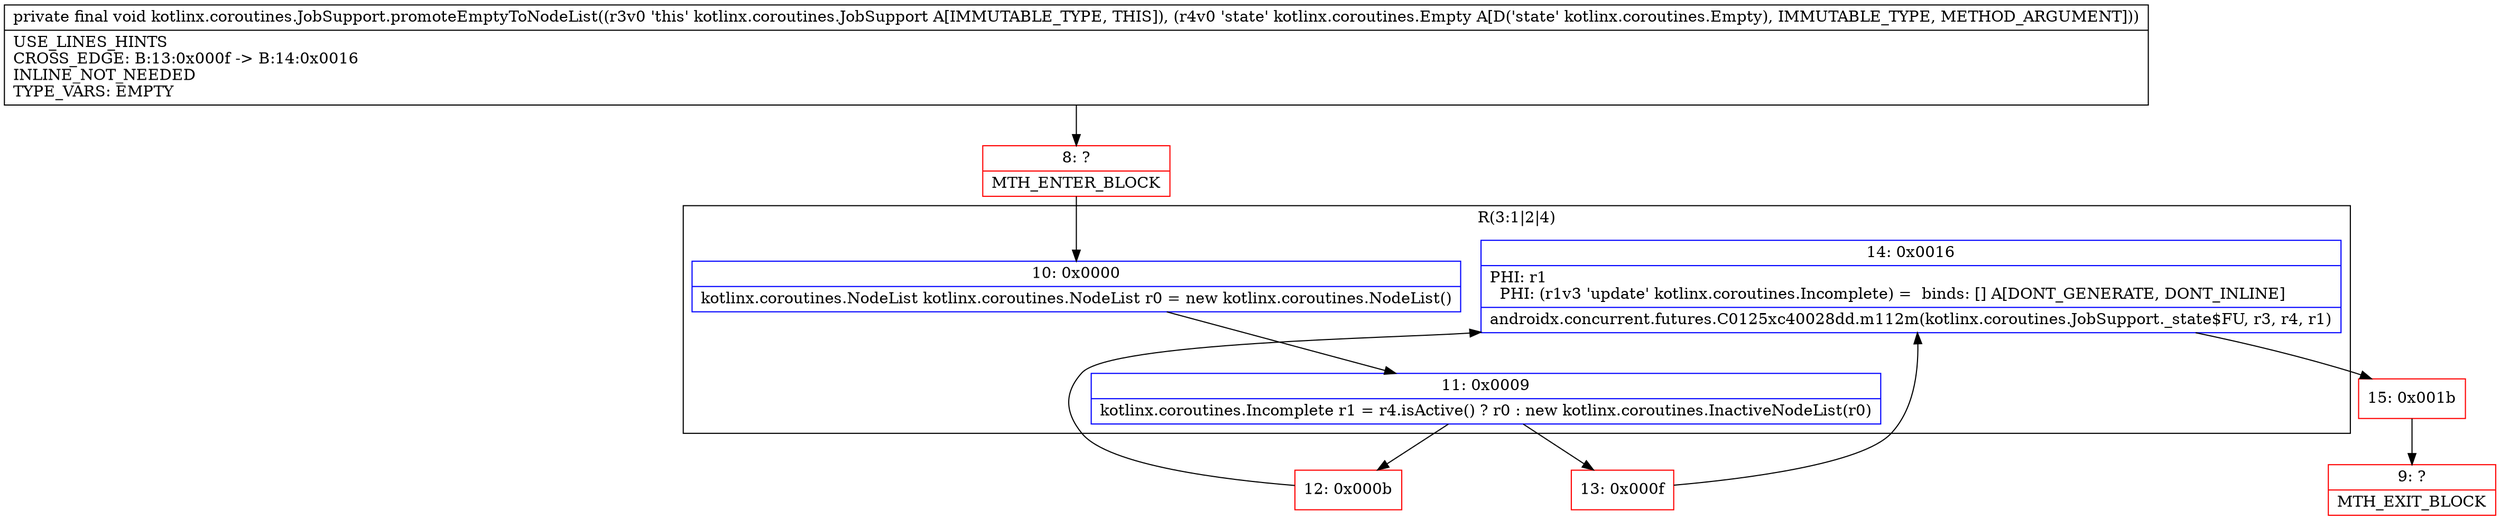 digraph "CFG forkotlinx.coroutines.JobSupport.promoteEmptyToNodeList(Lkotlinx\/coroutines\/Empty;)V" {
subgraph cluster_Region_623564910 {
label = "R(3:1|2|4)";
node [shape=record,color=blue];
Node_10 [shape=record,label="{10\:\ 0x0000|kotlinx.coroutines.NodeList kotlinx.coroutines.NodeList r0 = new kotlinx.coroutines.NodeList()\l}"];
Node_11 [shape=record,label="{11\:\ 0x0009|kotlinx.coroutines.Incomplete r1 = r4.isActive() ? r0 : new kotlinx.coroutines.InactiveNodeList(r0)\l}"];
Node_14 [shape=record,label="{14\:\ 0x0016|PHI: r1 \l  PHI: (r1v3 'update' kotlinx.coroutines.Incomplete) =  binds: [] A[DONT_GENERATE, DONT_INLINE]\l|androidx.concurrent.futures.C0125xc40028dd.m112m(kotlinx.coroutines.JobSupport._state$FU, r3, r4, r1)\l}"];
}
Node_8 [shape=record,color=red,label="{8\:\ ?|MTH_ENTER_BLOCK\l}"];
Node_12 [shape=record,color=red,label="{12\:\ 0x000b}"];
Node_15 [shape=record,color=red,label="{15\:\ 0x001b}"];
Node_9 [shape=record,color=red,label="{9\:\ ?|MTH_EXIT_BLOCK\l}"];
Node_13 [shape=record,color=red,label="{13\:\ 0x000f}"];
MethodNode[shape=record,label="{private final void kotlinx.coroutines.JobSupport.promoteEmptyToNodeList((r3v0 'this' kotlinx.coroutines.JobSupport A[IMMUTABLE_TYPE, THIS]), (r4v0 'state' kotlinx.coroutines.Empty A[D('state' kotlinx.coroutines.Empty), IMMUTABLE_TYPE, METHOD_ARGUMENT]))  | USE_LINES_HINTS\lCROSS_EDGE: B:13:0x000f \-\> B:14:0x0016\lINLINE_NOT_NEEDED\lTYPE_VARS: EMPTY\l}"];
MethodNode -> Node_8;Node_10 -> Node_11;
Node_11 -> Node_12;
Node_11 -> Node_13;
Node_14 -> Node_15;
Node_8 -> Node_10;
Node_12 -> Node_14;
Node_15 -> Node_9;
Node_13 -> Node_14;
}

